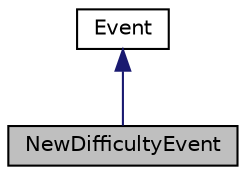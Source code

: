digraph "NewDifficultyEvent"
    {
    // LATEX_PDF_SIZE
  bgcolor = "transparent";
edge [fontname = "Helvetica",fontsize = "10",labelfontname = "Helvetica",labelfontsize = "10"];
node [fontname = "Helvetica",fontsize = "10",shape = record];
Node1 [label = "NewDifficultyEvent",height = 0.2,width = 0.4,color = "black", fillcolor = "grey75", style = "filled", fontcolor = "black",tooltip = "Class for when Player has achieved new difficulty."];
Node2 -> Node1 [dir = "back",color = "midnightblue",fontsize = "10",style = "solid"];
Node2 [label = "Event",height = 0.2,width = 0.4,color = "black",URL = "$class_event.html",tooltip = "Abstract Event class."];
}
